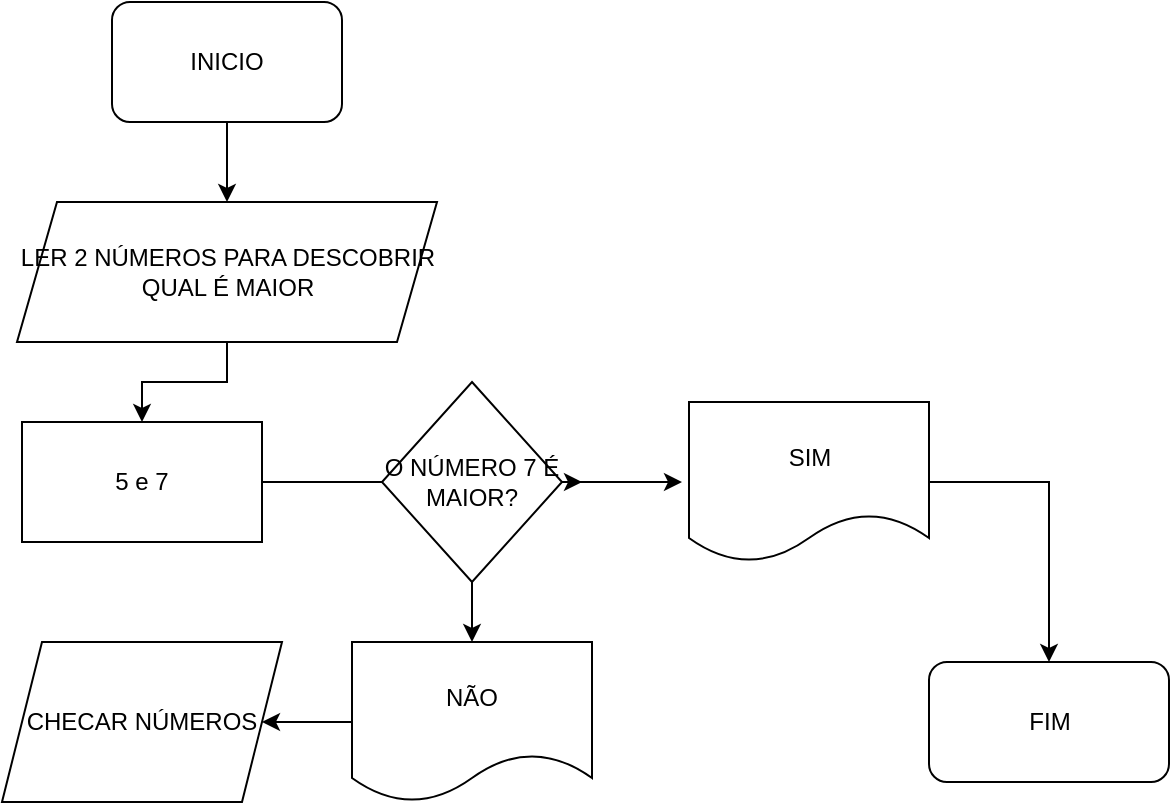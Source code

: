 <mxfile version="17.1.3" type="github">
  <diagram id="lCcjsu2HdgxvaBvsYxkH" name="Page-1">
    <mxGraphModel dx="868" dy="482" grid="1" gridSize="10" guides="1" tooltips="1" connect="1" arrows="1" fold="1" page="1" pageScale="1" pageWidth="827" pageHeight="1169" math="0" shadow="0">
      <root>
        <mxCell id="0" />
        <mxCell id="1" parent="0" />
        <mxCell id="VAGSRv4LbogOku7EHdaU-10" style="edgeStyle=orthogonalEdgeStyle;rounded=0;orthogonalLoop=1;jettySize=auto;html=1;exitX=0.5;exitY=1;exitDx=0;exitDy=0;entryX=0.5;entryY=0;entryDx=0;entryDy=0;" edge="1" parent="1" source="VAGSRv4LbogOku7EHdaU-1" target="VAGSRv4LbogOku7EHdaU-7">
          <mxGeometry relative="1" as="geometry">
            <Array as="points">
              <mxPoint x="183" y="140" />
            </Array>
          </mxGeometry>
        </mxCell>
        <mxCell id="VAGSRv4LbogOku7EHdaU-1" value="INICIO" style="rounded=1;whiteSpace=wrap;html=1;" vertex="1" parent="1">
          <mxGeometry x="125" y="40" width="115" height="60" as="geometry" />
        </mxCell>
        <mxCell id="VAGSRv4LbogOku7EHdaU-3" value="FIM" style="rounded=1;whiteSpace=wrap;html=1;" vertex="1" parent="1">
          <mxGeometry x="533.5" y="370" width="120" height="60" as="geometry" />
        </mxCell>
        <mxCell id="VAGSRv4LbogOku7EHdaU-17" style="edgeStyle=orthogonalEdgeStyle;rounded=0;orthogonalLoop=1;jettySize=auto;html=1;exitX=1;exitY=0.5;exitDx=0;exitDy=0;entryX=0.5;entryY=0;entryDx=0;entryDy=0;" edge="1" parent="1" source="VAGSRv4LbogOku7EHdaU-5" target="VAGSRv4LbogOku7EHdaU-3">
          <mxGeometry relative="1" as="geometry">
            <mxPoint x="600" y="280" as="targetPoint" />
          </mxGeometry>
        </mxCell>
        <mxCell id="VAGSRv4LbogOku7EHdaU-5" value="SIM" style="shape=document;whiteSpace=wrap;html=1;boundedLbl=1;" vertex="1" parent="1">
          <mxGeometry x="413.5" y="240" width="120" height="80" as="geometry" />
        </mxCell>
        <mxCell id="VAGSRv4LbogOku7EHdaU-11" style="edgeStyle=orthogonalEdgeStyle;rounded=0;orthogonalLoop=1;jettySize=auto;html=1;exitX=0.5;exitY=1;exitDx=0;exitDy=0;entryX=0.5;entryY=0;entryDx=0;entryDy=0;" edge="1" parent="1" source="VAGSRv4LbogOku7EHdaU-7" target="VAGSRv4LbogOku7EHdaU-9">
          <mxGeometry relative="1" as="geometry" />
        </mxCell>
        <mxCell id="VAGSRv4LbogOku7EHdaU-7" value="LER 2 NÚMEROS PARA DESCOBRIR QUAL É MAIOR" style="shape=parallelogram;perimeter=parallelogramPerimeter;whiteSpace=wrap;html=1;fixedSize=1;" vertex="1" parent="1">
          <mxGeometry x="77.5" y="140" width="210" height="70" as="geometry" />
        </mxCell>
        <mxCell id="VAGSRv4LbogOku7EHdaU-9" value="5 e 7" style="rounded=0;whiteSpace=wrap;html=1;" vertex="1" parent="1">
          <mxGeometry x="80" y="250" width="120" height="60" as="geometry" />
        </mxCell>
        <mxCell id="VAGSRv4LbogOku7EHdaU-16" style="edgeStyle=orthogonalEdgeStyle;rounded=0;orthogonalLoop=1;jettySize=auto;html=1;exitX=1;exitY=0.5;exitDx=0;exitDy=0;" edge="1" parent="1" source="VAGSRv4LbogOku7EHdaU-6">
          <mxGeometry relative="1" as="geometry">
            <mxPoint x="410" y="280" as="targetPoint" />
          </mxGeometry>
        </mxCell>
        <mxCell id="VAGSRv4LbogOku7EHdaU-18" style="edgeStyle=orthogonalEdgeStyle;rounded=0;orthogonalLoop=1;jettySize=auto;html=1;exitX=1;exitY=0.5;exitDx=0;exitDy=0;" edge="1" parent="1" source="VAGSRv4LbogOku7EHdaU-6">
          <mxGeometry relative="1" as="geometry">
            <mxPoint x="360" y="280" as="targetPoint" />
          </mxGeometry>
        </mxCell>
        <mxCell id="VAGSRv4LbogOku7EHdaU-21" style="edgeStyle=orthogonalEdgeStyle;rounded=0;orthogonalLoop=1;jettySize=auto;html=1;exitX=0.5;exitY=1;exitDx=0;exitDy=0;entryX=0.5;entryY=0;entryDx=0;entryDy=0;" edge="1" parent="1" source="VAGSRv4LbogOku7EHdaU-6" target="VAGSRv4LbogOku7EHdaU-20">
          <mxGeometry relative="1" as="geometry" />
        </mxCell>
        <mxCell id="VAGSRv4LbogOku7EHdaU-6" value="O NÚMERO 7 É MAIOR?" style="rhombus;whiteSpace=wrap;html=1;" vertex="1" parent="1">
          <mxGeometry x="260" y="230" width="90" height="100" as="geometry" />
        </mxCell>
        <mxCell id="VAGSRv4LbogOku7EHdaU-15" value="" style="edgeStyle=orthogonalEdgeStyle;rounded=0;orthogonalLoop=1;jettySize=auto;html=1;entryX=0;entryY=0.5;entryDx=0;entryDy=0;endArrow=none;" edge="1" parent="1" source="VAGSRv4LbogOku7EHdaU-9" target="VAGSRv4LbogOku7EHdaU-6">
          <mxGeometry relative="1" as="geometry">
            <mxPoint x="200" y="280" as="sourcePoint" />
            <mxPoint x="500" y="180" as="targetPoint" />
          </mxGeometry>
        </mxCell>
        <mxCell id="VAGSRv4LbogOku7EHdaU-19" value="CHECAR NÚMEROS" style="shape=parallelogram;perimeter=parallelogramPerimeter;whiteSpace=wrap;html=1;fixedSize=1;" vertex="1" parent="1">
          <mxGeometry x="70" y="360" width="140" height="80" as="geometry" />
        </mxCell>
        <mxCell id="VAGSRv4LbogOku7EHdaU-22" style="edgeStyle=orthogonalEdgeStyle;rounded=0;orthogonalLoop=1;jettySize=auto;html=1;exitX=0;exitY=0.5;exitDx=0;exitDy=0;" edge="1" parent="1" source="VAGSRv4LbogOku7EHdaU-20" target="VAGSRv4LbogOku7EHdaU-19">
          <mxGeometry relative="1" as="geometry" />
        </mxCell>
        <mxCell id="VAGSRv4LbogOku7EHdaU-20" value="NÃO" style="shape=document;whiteSpace=wrap;html=1;boundedLbl=1;" vertex="1" parent="1">
          <mxGeometry x="245" y="360" width="120" height="80" as="geometry" />
        </mxCell>
      </root>
    </mxGraphModel>
  </diagram>
</mxfile>
